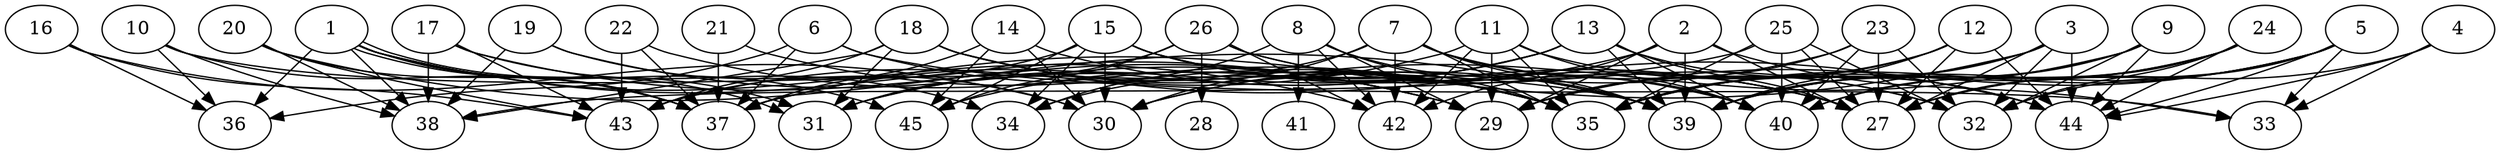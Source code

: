 // DAG automatically generated by daggen at Thu Oct  3 14:07:25 2019
// ./daggen --dot -n 45 --ccr 0.3 --fat 0.9 --regular 0.7 --density 0.5 --mindata 5242880 --maxdata 52428800 
digraph G {
  1 [size="160802133", alpha="0.02", expect_size="48240640"] 
  1 -> 29 [size ="48240640"]
  1 -> 31 [size ="48240640"]
  1 -> 31 [size ="48240640"]
  1 -> 36 [size ="48240640"]
  1 -> 37 [size ="48240640"]
  1 -> 38 [size ="48240640"]
  1 -> 42 [size ="48240640"]
  1 -> 45 [size ="48240640"]
  2 [size="121801387", alpha="0.18", expect_size="36540416"] 
  2 -> 27 [size ="36540416"]
  2 -> 29 [size ="36540416"]
  2 -> 33 [size ="36540416"]
  2 -> 39 [size ="36540416"]
  2 -> 42 [size ="36540416"]
  2 -> 45 [size ="36540416"]
  3 [size="112851627", alpha="0.15", expect_size="33855488"] 
  3 -> 27 [size ="33855488"]
  3 -> 32 [size ="33855488"]
  3 -> 35 [size ="33855488"]
  3 -> 37 [size ="33855488"]
  3 -> 39 [size ="33855488"]
  3 -> 44 [size ="33855488"]
  4 [size="139069440", alpha="0.08", expect_size="41720832"] 
  4 -> 27 [size ="41720832"]
  4 -> 33 [size ="41720832"]
  4 -> 44 [size ="41720832"]
  5 [size="109376853", alpha="0.01", expect_size="32813056"] 
  5 -> 27 [size ="32813056"]
  5 -> 29 [size ="32813056"]
  5 -> 32 [size ="32813056"]
  5 -> 33 [size ="32813056"]
  5 -> 35 [size ="32813056"]
  5 -> 39 [size ="32813056"]
  5 -> 44 [size ="32813056"]
  6 [size="104649387", alpha="0.14", expect_size="31394816"] 
  6 -> 33 [size ="31394816"]
  6 -> 35 [size ="31394816"]
  6 -> 36 [size ="31394816"]
  6 -> 37 [size ="31394816"]
  7 [size="86760107", alpha="0.08", expect_size="26028032"] 
  7 -> 30 [size ="26028032"]
  7 -> 31 [size ="26028032"]
  7 -> 32 [size ="26028032"]
  7 -> 35 [size ="26028032"]
  7 -> 39 [size ="26028032"]
  7 -> 40 [size ="26028032"]
  7 -> 42 [size ="26028032"]
  8 [size="161129813", alpha="0.00", expect_size="48338944"] 
  8 -> 29 [size ="48338944"]
  8 -> 34 [size ="48338944"]
  8 -> 35 [size ="48338944"]
  8 -> 39 [size ="48338944"]
  8 -> 41 [size ="48338944"]
  8 -> 42 [size ="48338944"]
  9 [size="113216853", alpha="0.02", expect_size="33965056"] 
  9 -> 30 [size ="33965056"]
  9 -> 32 [size ="33965056"]
  9 -> 39 [size ="33965056"]
  9 -> 40 [size ="33965056"]
  9 -> 44 [size ="33965056"]
  10 [size="39294293", alpha="0.08", expect_size="11788288"] 
  10 -> 36 [size ="11788288"]
  10 -> 37 [size ="11788288"]
  10 -> 38 [size ="11788288"]
  10 -> 39 [size ="11788288"]
  11 [size="103471787", alpha="0.07", expect_size="31041536"] 
  11 -> 29 [size ="31041536"]
  11 -> 35 [size ="31041536"]
  11 -> 40 [size ="31041536"]
  11 -> 42 [size ="31041536"]
  11 -> 43 [size ="31041536"]
  11 -> 44 [size ="31041536"]
  12 [size="121702400", alpha="0.05", expect_size="36510720"] 
  12 -> 27 [size ="36510720"]
  12 -> 29 [size ="36510720"]
  12 -> 35 [size ="36510720"]
  12 -> 39 [size ="36510720"]
  12 -> 44 [size ="36510720"]
  13 [size="103086080", alpha="0.05", expect_size="30925824"] 
  13 -> 27 [size ="30925824"]
  13 -> 31 [size ="30925824"]
  13 -> 34 [size ="30925824"]
  13 -> 37 [size ="30925824"]
  13 -> 39 [size ="30925824"]
  13 -> 40 [size ="30925824"]
  13 -> 44 [size ="30925824"]
  14 [size="65085440", alpha="0.05", expect_size="19525632"] 
  14 -> 27 [size ="19525632"]
  14 -> 30 [size ="19525632"]
  14 -> 37 [size ="19525632"]
  14 -> 45 [size ="19525632"]
  15 [size="129529173", alpha="0.05", expect_size="38858752"] 
  15 -> 27 [size ="38858752"]
  15 -> 30 [size ="38858752"]
  15 -> 34 [size ="38858752"]
  15 -> 35 [size ="38858752"]
  15 -> 40 [size ="38858752"]
  15 -> 43 [size ="38858752"]
  15 -> 45 [size ="38858752"]
  16 [size="136884907", alpha="0.05", expect_size="41065472"] 
  16 -> 30 [size ="41065472"]
  16 -> 36 [size ="41065472"]
  16 -> 43 [size ="41065472"]
  17 [size="88845653", alpha="0.06", expect_size="26653696"] 
  17 -> 29 [size ="26653696"]
  17 -> 34 [size ="26653696"]
  17 -> 38 [size ="26653696"]
  17 -> 43 [size ="26653696"]
  18 [size="153258667", alpha="0.11", expect_size="45977600"] 
  18 -> 31 [size ="45977600"]
  18 -> 35 [size ="45977600"]
  18 -> 38 [size ="45977600"]
  18 -> 39 [size ="45977600"]
  18 -> 43 [size ="45977600"]
  18 -> 44 [size ="45977600"]
  19 [size="153716053", alpha="0.18", expect_size="46114816"] 
  19 -> 29 [size ="46114816"]
  19 -> 30 [size ="46114816"]
  19 -> 38 [size ="46114816"]
  20 [size="166481920", alpha="0.05", expect_size="49944576"] 
  20 -> 37 [size ="49944576"]
  20 -> 38 [size ="49944576"]
  20 -> 39 [size ="49944576"]
  20 -> 43 [size ="49944576"]
  21 [size="71792640", alpha="0.11", expect_size="21537792"] 
  21 -> 35 [size ="21537792"]
  21 -> 37 [size ="21537792"]
  22 [size="130406400", alpha="0.11", expect_size="39121920"] 
  22 -> 35 [size ="39121920"]
  22 -> 37 [size ="39121920"]
  22 -> 43 [size ="39121920"]
  23 [size="170164907", alpha="0.02", expect_size="51049472"] 
  23 -> 27 [size ="51049472"]
  23 -> 29 [size ="51049472"]
  23 -> 30 [size ="51049472"]
  23 -> 32 [size ="51049472"]
  23 -> 40 [size ="51049472"]
  24 [size="52862293", alpha="0.09", expect_size="15858688"] 
  24 -> 27 [size ="15858688"]
  24 -> 32 [size ="15858688"]
  24 -> 35 [size ="15858688"]
  24 -> 39 [size ="15858688"]
  24 -> 40 [size ="15858688"]
  24 -> 44 [size ="15858688"]
  25 [size="90241707", alpha="0.08", expect_size="27072512"] 
  25 -> 27 [size ="27072512"]
  25 -> 32 [size ="27072512"]
  25 -> 35 [size ="27072512"]
  25 -> 38 [size ="27072512"]
  25 -> 40 [size ="27072512"]
  26 [size="128880640", alpha="0.17", expect_size="38664192"] 
  26 -> 27 [size ="38664192"]
  26 -> 28 [size ="38664192"]
  26 -> 31 [size ="38664192"]
  26 -> 32 [size ="38664192"]
  26 -> 42 [size ="38664192"]
  26 -> 45 [size ="38664192"]
  27 [size="166427307", alpha="0.16", expect_size="49928192"] 
  28 [size="58760533", alpha="0.13", expect_size="17628160"] 
  29 [size="148176213", alpha="0.02", expect_size="44452864"] 
  30 [size="128730453", alpha="0.13", expect_size="38619136"] 
  31 [size="170837333", alpha="0.16", expect_size="51251200"] 
  32 [size="103249920", alpha="0.12", expect_size="30974976"] 
  33 [size="30296747", alpha="0.19", expect_size="9089024"] 
  34 [size="47360000", alpha="0.11", expect_size="14208000"] 
  35 [size="118739627", alpha="0.18", expect_size="35621888"] 
  36 [size="21770240", alpha="0.01", expect_size="6531072"] 
  37 [size="158194347", alpha="0.12", expect_size="47458304"] 
  38 [size="125443413", alpha="0.01", expect_size="37633024"] 
  39 [size="67167573", alpha="0.07", expect_size="20150272"] 
  40 [size="79114240", alpha="0.11", expect_size="23734272"] 
  41 [size="25815040", alpha="0.03", expect_size="7744512"] 
  42 [size="150558720", alpha="0.09", expect_size="45167616"] 
  43 [size="85705387", alpha="0.15", expect_size="25711616"] 
  44 [size="74158080", alpha="0.05", expect_size="22247424"] 
  45 [size="163529387", alpha="0.04", expect_size="49058816"] 
}
